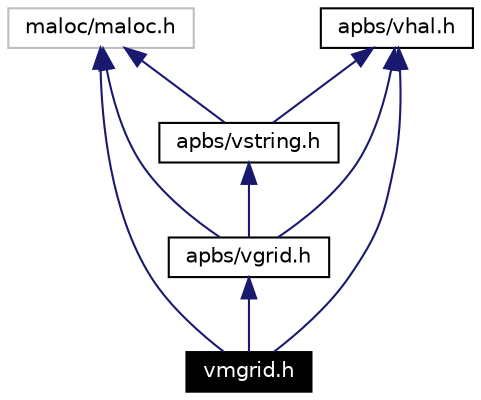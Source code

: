 digraph inheritance
{
  Node221 [shape="box",label="vmgrid.h",fontsize=10,height=0.2,width=0.4,fontname="Helvetica",color="black",style="filled" fontcolor="white"];
  Node222 -> Node221 [dir=back,color="midnightblue",fontsize=10,style="solid",fontname="Helvetica"];
  Node222 [shape="box",label="maloc/maloc.h",fontsize=10,height=0.2,width=0.4,fontname="Helvetica",color="grey75"];
  Node223 -> Node221 [dir=back,color="midnightblue",fontsize=10,style="solid",fontname="Helvetica"];
  Node223 [shape="box",label="apbs/vhal.h",fontsize=10,height=0.2,width=0.4,fontname="Helvetica",color="black",URL="$vhal_8h.html"];
  Node224 -> Node221 [dir=back,color="midnightblue",fontsize=10,style="solid",fontname="Helvetica"];
  Node224 [shape="box",label="apbs/vgrid.h",fontsize=10,height=0.2,width=0.4,fontname="Helvetica",color="black",URL="$vgrid_8h.html"];
  Node222 -> Node224 [dir=back,color="midnightblue",fontsize=10,style="solid",fontname="Helvetica"];
  Node223 -> Node224 [dir=back,color="midnightblue",fontsize=10,style="solid",fontname="Helvetica"];
  Node225 -> Node224 [dir=back,color="midnightblue",fontsize=10,style="solid",fontname="Helvetica"];
  Node225 [shape="box",label="apbs/vstring.h",fontsize=10,height=0.2,width=0.4,fontname="Helvetica",color="black",URL="$vstring_8h.html"];
  Node222 -> Node225 [dir=back,color="midnightblue",fontsize=10,style="solid",fontname="Helvetica"];
  Node223 -> Node225 [dir=back,color="midnightblue",fontsize=10,style="solid",fontname="Helvetica"];
}
